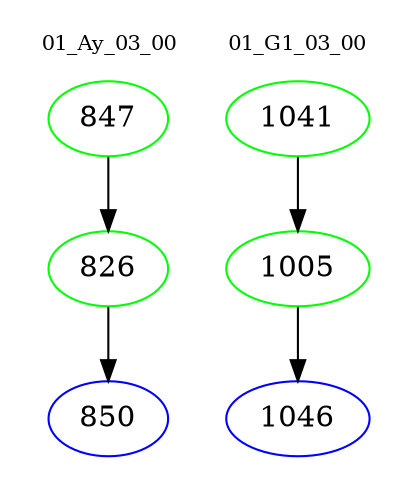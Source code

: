 digraph{
subgraph cluster_0 {
color = white
label = "01_Ay_03_00";
fontsize=10;
T0_847 [label="847", color="green"]
T0_847 -> T0_826 [color="black"]
T0_826 [label="826", color="green"]
T0_826 -> T0_850 [color="black"]
T0_850 [label="850", color="blue"]
}
subgraph cluster_1 {
color = white
label = "01_G1_03_00";
fontsize=10;
T1_1041 [label="1041", color="green"]
T1_1041 -> T1_1005 [color="black"]
T1_1005 [label="1005", color="green"]
T1_1005 -> T1_1046 [color="black"]
T1_1046 [label="1046", color="blue"]
}
}
